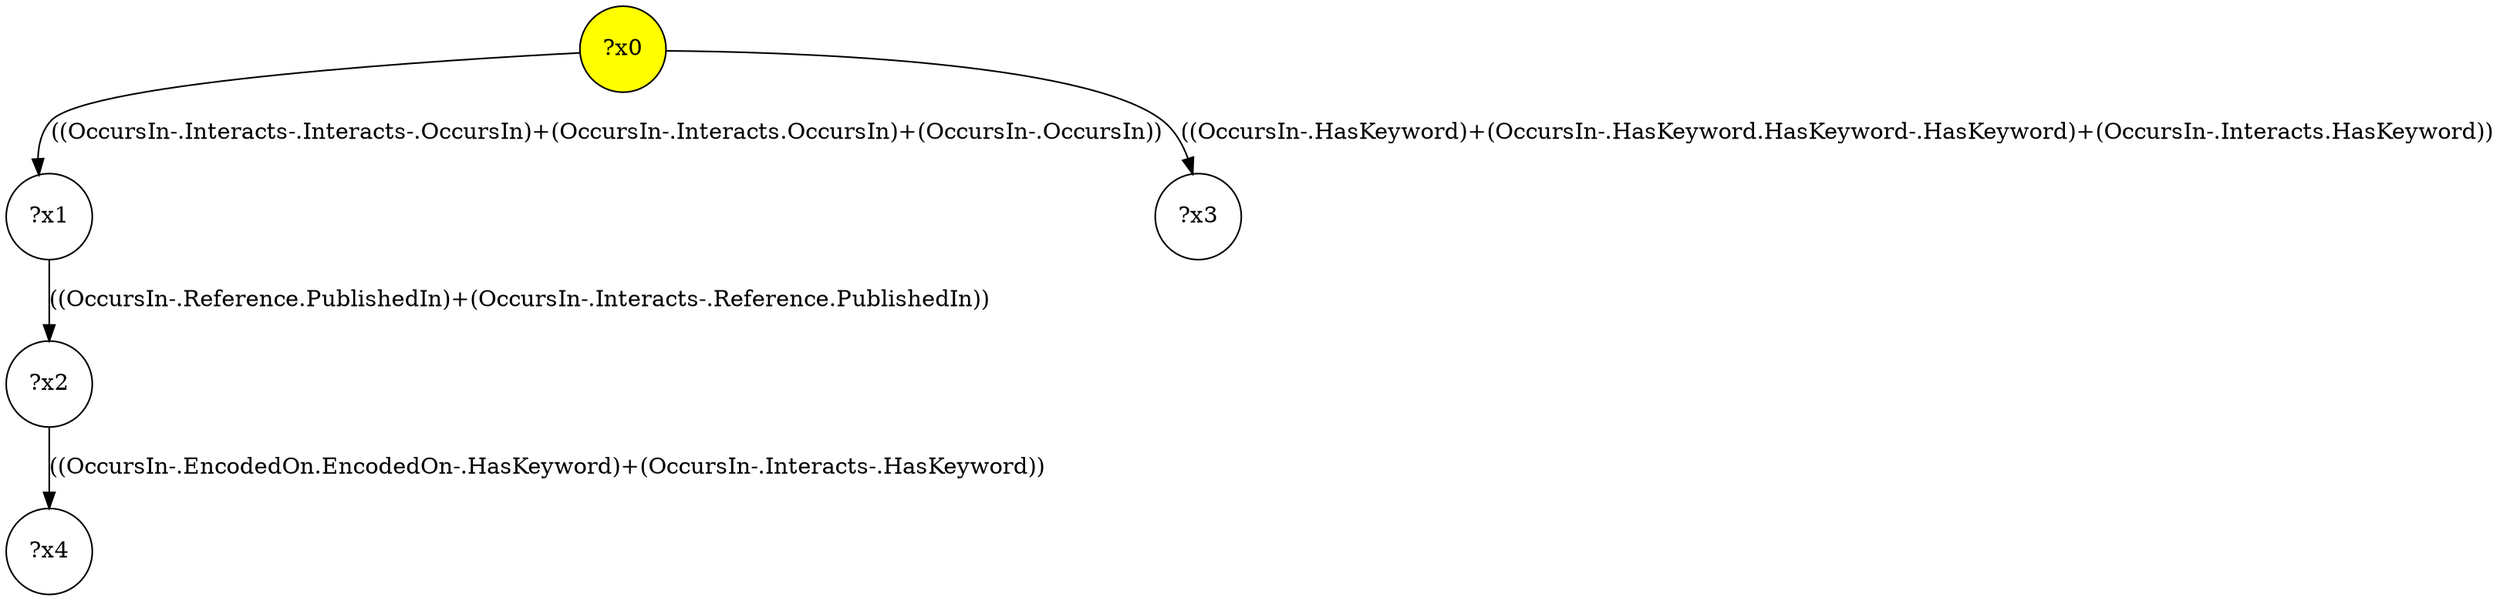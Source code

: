 digraph g {
	x0 [fillcolor="yellow", style="filled," shape=circle, label="?x0"];
	x1 [shape=circle, label="?x1"];
	x0 -> x1 [label="((OccursIn-.Interacts-.Interacts-.OccursIn)+(OccursIn-.Interacts.OccursIn)+(OccursIn-.OccursIn))"];
	x2 [shape=circle, label="?x2"];
	x1 -> x2 [label="((OccursIn-.Reference.PublishedIn)+(OccursIn-.Interacts-.Reference.PublishedIn))"];
	x3 [shape=circle, label="?x3"];
	x0 -> x3 [label="((OccursIn-.HasKeyword)+(OccursIn-.HasKeyword.HasKeyword-.HasKeyword)+(OccursIn-.Interacts.HasKeyword))"];
	x4 [shape=circle, label="?x4"];
	x2 -> x4 [label="((OccursIn-.EncodedOn.EncodedOn-.HasKeyword)+(OccursIn-.Interacts-.HasKeyword))"];
}

